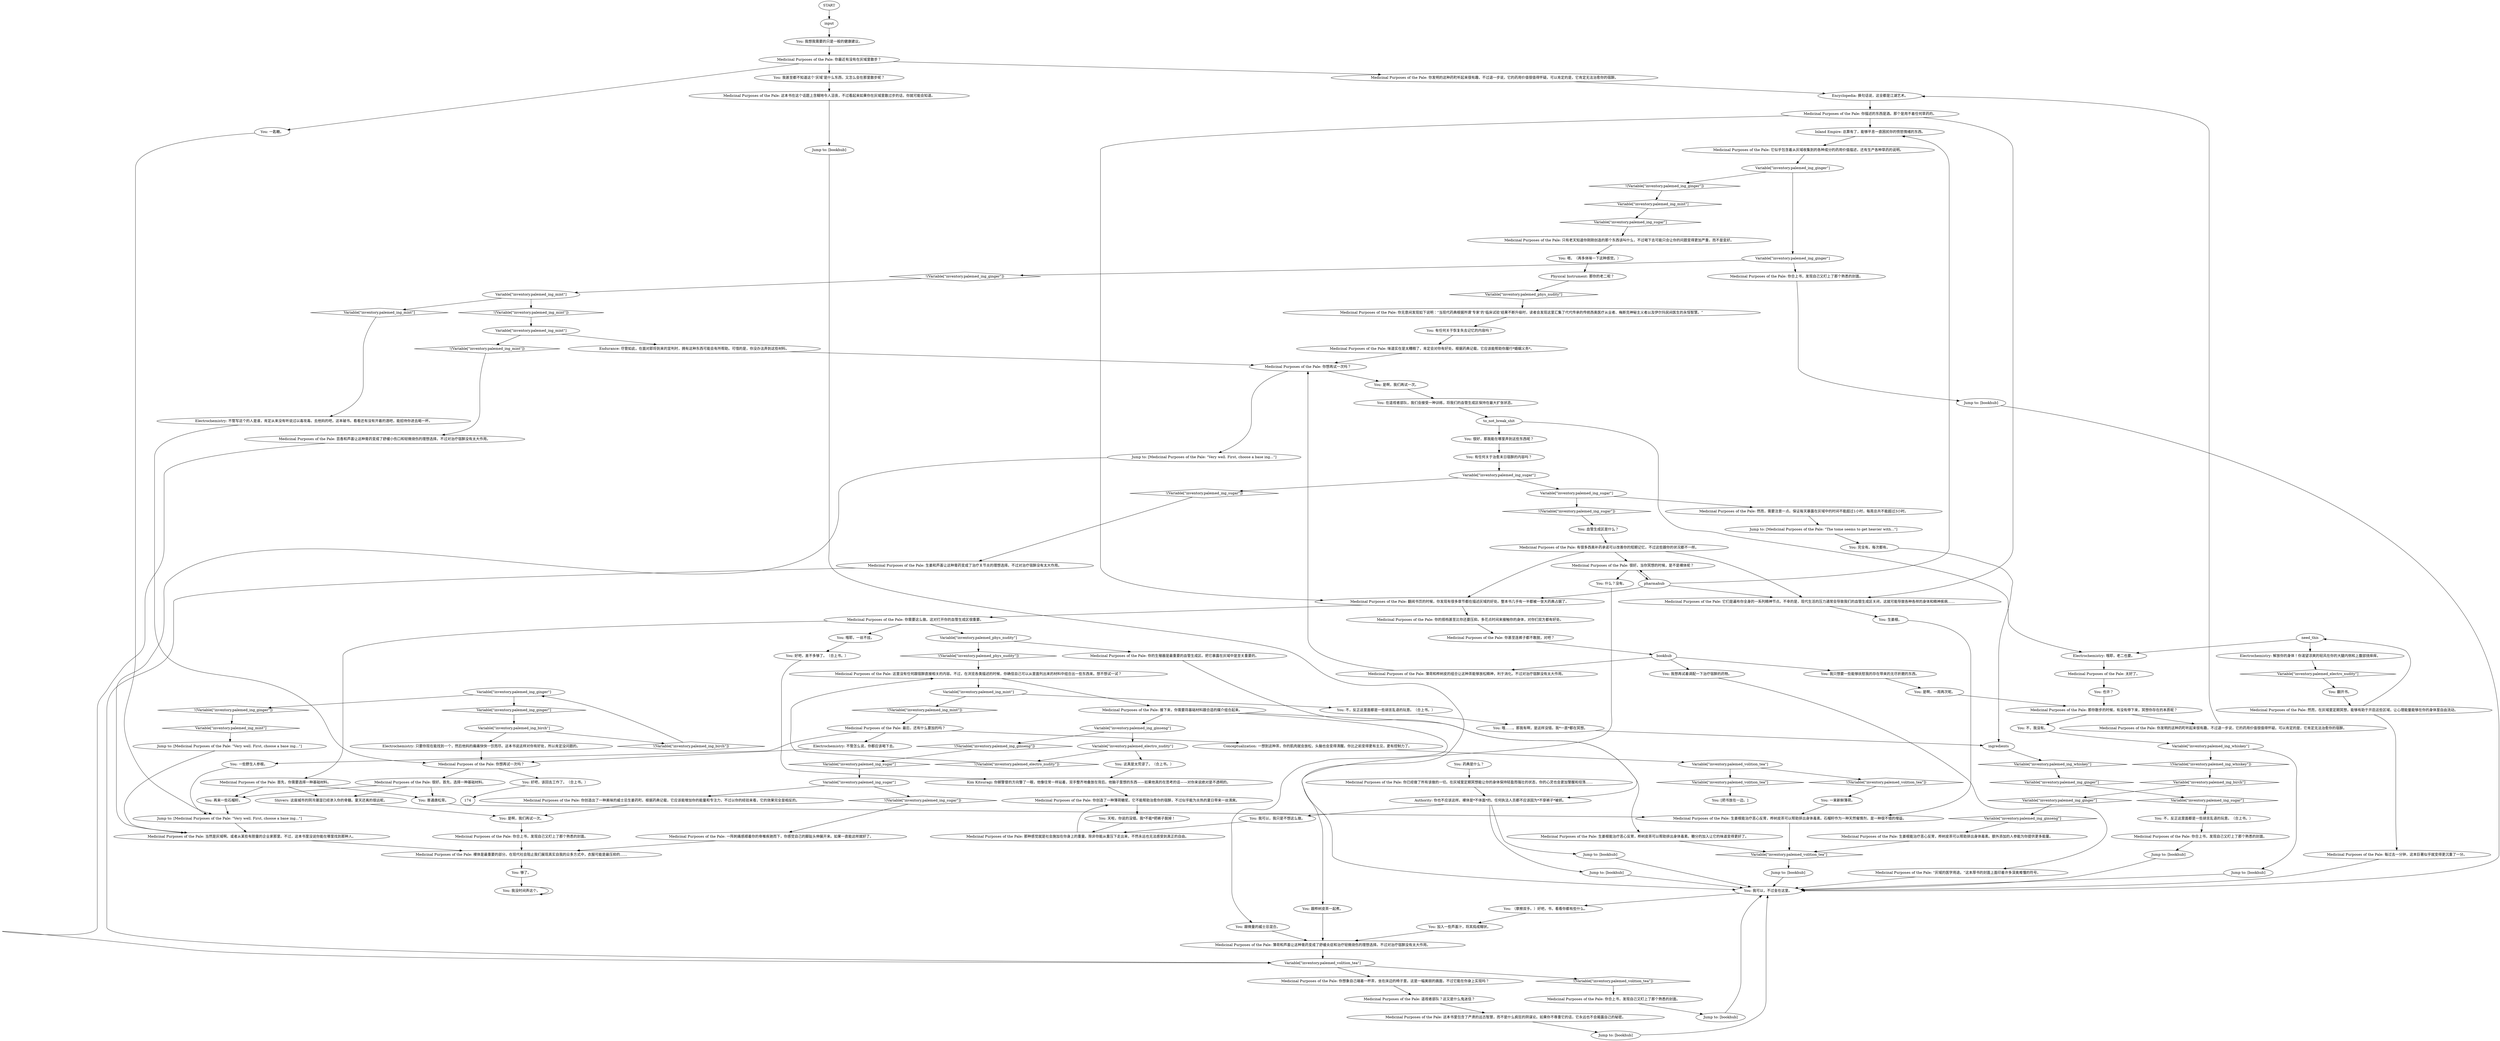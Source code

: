 # INVENTORY / PALE MEDICINE
# Medicinal Purposes of the Pale.
# ==================================================
digraph G {
	  0 [label="START"];
	  1 [label="input"];
	  2 [label="Jump to: [bookhub]"];
	  3 [label="Medicinal Purposes of the Pale: 它似乎包含着从灰域收集到的各种成分的药用价值描述，还有生产各种草药的说明。"];
	  4 [label="You: 我甚至都不知道这个‘灰域’是什么东西，又怎么会在那里散步呢？"];
	  5 [label="Medicinal Purposes of the Pale: 那你散步的时候，有没有停下来，冥想你存在的本质呢？"];
	  6 [label="Jump to: [bookhub]"];
	  7 [label="Medicinal Purposes of the Pale: 芸香和芦荟让这种膏药变成了舒缓小伤口和轻微烧伤的理想选择。不过对治疗宿醉没有太大作用。"];
	  8 [label="Variable[\"inventory.palemed_ing_mint\"]"];
	  9 [label="Variable[\"inventory.palemed_ing_mint\"]", shape=diamond];
	  10 [label="!(Variable[\"inventory.palemed_ing_mint\"])", shape=diamond];
	  11 [label="Variable[\"inventory.palemed_ing_ginger\"]"];
	  12 [label="Variable[\"inventory.palemed_ing_ginger\"]", shape=diamond];
	  13 [label="!(Variable[\"inventory.palemed_ing_ginger\"])", shape=diamond];
	  14 [label="Medicinal Purposes of the Pale: 你想再试一次吗？"];
	  15 [label="You: 很好，那我能在哪里弄到这些东西呢？"];
	  16 [label="Medicinal Purposes of the Pale: 这本书里包含了严肃的远古智慧，而不是什么疯狂的阴谋论。如果你不尊重它的话，它永远也不会揭露自己的秘密。"];
	  17 [label="Medicinal Purposes of the Pale: 你合上书，发现自己又盯上了那个熟悉的封面。"];
	  18 [label="You: 什么？没有。"];
	  19 [label="Variable[\"inventory.palemed_volition_tea\"]"];
	  20 [label="Variable[\"inventory.palemed_volition_tea\"]", shape=diamond];
	  21 [label="!(Variable[\"inventory.palemed_volition_tea\"])", shape=diamond];
	  22 [label="Medicinal Purposes of the Pale: 你最近有没有在灰域里散步？"];
	  23 [label="Medicinal Purposes of the Pale: 这本书在这个话题上含糊地令人沮丧，不过看起来如果你在灰域里散过步的话，你就可能会知道。"];
	  24 [label="You: 不，我没有。"];
	  25 [label="You: 我可以，我只是不想这么做。"];
	  26 [label="Medicinal Purposes of the Pale: 那种感觉就是社会施加在你身上的重量。除非你能从重压下走出来，不然永远也无法感受到真正的自由。"];
	  27 [label="Jump to: [bookhub]"];
	  28 [label="You: 跟微量的威士忌混合。"];
	  29 [label="Medicinal Purposes of the Pale: 生姜根能治疗恶心反胃，桦树皮茶可以帮助排出身体毒素。额外添加的人参能为你提供更多能量。"];
	  30 [label="Medicinal Purposes of the Pale: 你想再试一次吗？"];
	  31 [label="You: 是啊，我们再试一次。"];
	  32 [label="Jump to: [bookhub]"];
	  33 [label="Jump to: [bookhub]"];
	  34 [label="You: 我想再试着调配一下治疗宿醉的药物。"];
	  35 [label="You: 药典是什么？"];
	  36 [label="Medicinal Purposes of the Pale: 你的搭档甚至比你还要压抑。多花点时间来接触你的身体，对你们双方都有好处。"];
	  37 [label="You: （摩擦双手。）好吧，书，看看你都有些什么。"];
	  38 [label="Variable[\"inventory.palemed_ing_mint\"]"];
	  39 [label="Variable[\"inventory.palemed_ing_mint\"]", shape=diamond];
	  40 [label="!(Variable[\"inventory.palemed_ing_mint\"])", shape=diamond];
	  41 [label="You: 不，反正这里面都是一些胡言乱语的玩意。（合上书。）"];
	  42 [label="You: 好吧，该回去工作了。（合上书。）"];
	  43 [label="Electrochemistry: 哦耶，老二也要。"];
	  44 [label="Medicinal Purposes of the Pale: 你无意间发现如下说明：“当现代药典根据所谓‘专家’的‘临床试验’结果不断升级时，读者会发现这里汇集了代代传承的传统西奥医疗从业者、梅斯克神秘主义者以及伊尔玛民间医生的永恒智慧。”"];
	  45 [label="Medicinal Purposes of the Pale: 你已经做了所有该做的一切。在灰域里定期冥想能让你的身体保持轻盈而强壮的状态，你的心灵也会更加警醒和坦荡……"];
	  46 [label="Medicinal Purposes of the Pale: 这里没有任何跟宿醉直接相关的内容。不过，在浏览各类描述的时候，你确信自己可以从里面列出来的材料中组合出一些东西来。想不想试一试？"];
	  47 [label="Variable[\"inventory.palemed_ing_sugar\"]"];
	  48 [label="Variable[\"inventory.palemed_ing_sugar\"]", shape=diamond];
	  49 [label="!(Variable[\"inventory.palemed_ing_sugar\"])", shape=diamond];
	  50 [label="Variable[\"inventory.palemed_ing_sugar\"]"];
	  51 [label="Variable[\"inventory.palemed_ing_sugar\"]", shape=diamond];
	  52 [label="!(Variable[\"inventory.palemed_ing_sugar\"])", shape=diamond];
	  53 [label="Medicinal Purposes of the Pale: 然而，需要注意一点。保证每天暴露在灰域中的时间不能超过1小时，每周总共不能超过3小时。"];
	  54 [label="Authority: 你也不应该这样。裸体是*不体面*的。任何执法人员都不应该因为*不穿裤子*被抓。"];
	  55 [label="bookhub"];
	  56 [label="You: 我可以，不过金在这里。"];
	  57 [label="Jump to: [bookhub]"];
	  58 [label="Jump to: [Medicinal Purposes of the Pale: \"The tome seems to get heavier with...\"]"];
	  59 [label="You: 我没时间弄这个。"];
	  60 [label="Medicinal Purposes of the Pale: 接下来，你需要将基础材料跟合适的媒介组合起来。"];
	  61 [label="Medicinal Purposes of the Pale: 生姜根能治疗恶心反胃，桦树皮茶可以帮助排出身体毒素。石榴籽作为一种天然催情剂，是一种很不错的增益。"];
	  62 [label="Medicinal Purposes of the Pale: 生姜和芦荟让这种膏药变成了治疗关节炎的理想选择。不过对治疗宿醉没有太大作用。"];
	  63 [label="Variable[\"inventory.palemed_ing_birch\"]"];
	  64 [label="Variable[\"inventory.palemed_ing_birch\"]", shape=diamond];
	  65 [label="!(Variable[\"inventory.palemed_ing_birch\"])", shape=diamond];
	  66 [label="Electrochemistry: 只要你现在能找到一个，然后他妈的痛痛快快一饮而尽。这本书说这样对你有好处，所以肯定没问题的。"];
	  67 [label="You: 是啊，我们再试一次。"];
	  68 [label="Medicinal Purposes of the Pale: 很好。首先，选择一种基础材料。"];
	  69 [label="Medicinal Purposes of the Pale: 当然是灰域啊。或者从某些有胆量的企业家那里。不过，这本书里没说你能在哪里找到那种人。"];
	  70 [label="You: 有任何关于治愈末日宿醉的内容吗？"];
	  71 [label="Medicinal Purposes of the Pale: 它们是遍布你全身的一系列精神节点。不幸的是，现代生活的压力通常会导致我们的血管生成区关闭，这就可能导致各种各样的身体和精神疾病……"];
	  72 [label="Medicinal Purposes of the Pale: 有很多西奥补药承诺可以改善你的短期记忆，不过这些跟你的状况都不一样。"];
	  73 [label="Medicinal Purposes of the Pale: 味道实在是太糟糕了，肯定会对你有好处。根据药典记载，它应该能帮助你履行*婚姻义务*。"];
	  74 [label="Variable[\"inventory.palemed_ing_mint\"]"];
	  75 [label="Variable[\"inventory.palemed_ing_mint\"]", shape=diamond];
	  76 [label="!(Variable[\"inventory.palemed_ing_mint\"])", shape=diamond];
	  77 [label="Endurance: 尽管如此，在面对即将到来的宣判时，拥有这种东西可能会有所帮助。可惜的是，你没办法弄到这些材料。"];
	  78 [label="Variable[\"inventory.palemed_volition_tea\"]"];
	  79 [label="Variable[\"inventory.palemed_volition_tea\"]", shape=diamond];
	  80 [label="!(Variable[\"inventory.palemed_volition_tea\"])", shape=diamond];
	  81 [label="Medicinal Purposes of the Pale: 你想象自己端着一杯茶，坐在床边的椅子里。这是一幅美丽的画面，不过它能在你身上实现吗？"];
	  82 [label="Jump to: [bookhub]"];
	  83 [label="Medicinal Purposes of the Pale: 遥视者部队？这又是什么鬼迷信？"];
	  84 [label="to_not_break_shit"];
	  85 [label="You: 一束新鲜薄荷。"];
	  86 [label="You: 再来一些石榴籽。"];
	  87 [label="Electrochemistry: 不管怎么说，你都应该喝下去。"];
	  88 [label="You: 嗯。（再多体味一下这种感觉。）"];
	  89 [label="Electrochemistry: 解放你的身体！你渴望凉爽的轻风在你的大腿内侧和上腹部挠痒痒。"];
	  90 [label="You: 也许？"];
	  91 [label="You: 一匙糖。"];
	  92 [label="You: 一些野生人参根。"];
	  93 [label="Conceptualization: 一想到这种茶，你的肌肉就会放松，头脑也会变得清醒。你比之前变得更有主见，更有控制力了。"];
	  94 [label="Medicinal Purposes of the Pale: 你合上书，发现自己又盯上了那个熟悉的封面。"];
	  95 [label="You: 哦……。那我有啊，是这样没错。我*一直*都在冥想。"];
	  96 [label="need_this"];
	  97 [label="You: [把书放在一边。]"];
	  98 [label="Medicinal Purposes of the Pale: 薄荷和桦树皮的组合让这种茶能够放松精神，利于消化。不过对治疗宿醉没有太大作用。"];
	  99 [label="Electrochemistry: 不管写这个的人是谁，肯定从来没有听说过以毒攻毒。去他妈的吧，这本破书。看看还有没有开着的酒吧，能招待你进去喝一杯。"];
	  100 [label="Encyclopedia: 换句话说，这全都是江湖艺术。"];
	  101 [label="You: 有任何关于恢复失去记忆的内容吗？"];
	  102 [label="Inland Empire: 总算有了，能够平息一直困扰你的愤怒情绪的东西。"];
	  103 [label="Medicinal Purposes of the Pale: 你描述的东西是酒。那个是用不着任何草药的。"];
	  104 [label="You: 是啊，一周两次呢。"];
	  105 [label="Medicinal Purposes of the Pale: 你发明的这种药町听起来很有趣，不过退一步说，它的药用价值很值得怀疑。可以肯定的是，它肯定无法治愈你的宿醉。"];
	  106 [label="You: 血管生成区是什么？"];
	  107 [label="You: 哦耶，一丝不挂。"];
	  108 [label="pharmahub"];
	  109 [label="Variable[\"inventory.palemed_ing_ginger\"]"];
	  110 [label="Variable[\"inventory.palemed_ing_ginger\"]", shape=diamond];
	  111 [label="!(Variable[\"inventory.palemed_ing_ginger\"])", shape=diamond];
	  112 [label="Variable[\"inventory.palemed_ing_ginger\"]"];
	  113 [label="Variable[\"inventory.palemed_ing_ginger\"]", shape=diamond];
	  114 [label="!(Variable[\"inventory.palemed_ing_ginger\"])", shape=diamond];
	  115 [label="Medicinal Purposes of the Pale: 你合上书，发现自己又盯上了那个熟悉的封面。"];
	  116 [label="Kim Kitsuragi: 你朝警督的方向瞥了一眼，他像往常一样站着，双手整齐地叠放在背后。他脑子里想的东西——如果他真的在思考的话——对你来说绝对是不透明的。"];
	  117 [label="Medicinal Purposes of the Pale: 你甚至连裤子都不敢脱，对吧？"];
	  118 [label="You: 够了。"];
	  119 [label="Medicinal Purposes of the Pale: 翻阅书页的时候，你发现有很多章节都在描述灰域的好处。整本书几乎有一半都被一张大药典占据了。"];
	  120 [label="Medicinal Purposes of the Pale: 然而，在灰域里定期冥想，能够有助于开启这些区域，让心理能量能够在你的身体里自由流动。"];
	  121 [label="You: 生姜根。"];
	  122 [label="You: 普通唐松草。"];
	  123 [label="Shivers: 这座城市的阴冷潮湿已经渗入你的骨髓。夏天还离的很远呢。"];
	  124 [label="You: 天啦，你说的没错。我*不能*把裤子脱掉！"];
	  125 [label="Jump to: [bookhub]"];
	  126 [label="Medicinal Purposes of the Pale: 你创造了一种薄荷糖浆。它不能帮助治愈你的宿醉，不过似乎能为炎热的夏日带来一丝清爽。"];
	  127 [label="Medicinal Purposes of the Pale: 只有老天知道你刚刚创造的那个东西该叫什么，不过喝下去可能只会让你的问题变得更加严重，而不是变好。"];
	  128 [label="Medicinal Purposes of the Pale: 最后，还有什么要加的吗？"];
	  129 [label="Medicinal Purposes of the Pale: 薄荷和芦荟让这种膏药变成了舒缓炎症和治疗轻微烧伤的理想选择。不过对治疗宿醉没有太大作用。"];
	  130 [label="Jump to: [Medicinal Purposes of the Pale: \"Very well. First, choose a base ing...\"]"];
	  131 [label="You: 在遥视者部队，我们会接受一种训练，将我们的血管生成区保持在最大扩张状态。"];
	  132 [label="Variable[\"inventory.palemed_phys_nudity\"]"];
	  133 [label="Variable[\"inventory.palemed_phys_nudity\"]", shape=diamond];
	  134 [label="!(Variable[\"inventory.palemed_phys_nudity\"])", shape=diamond];
	  135 [label="Medicinal Purposes of the Pale: 你的生殖器是最重要的血管生成区。把它暴露在灰域中是至关重要的。"];
	  136 [label="Medicinal Purposes of the Pale: 太好了。"];
	  137 [label="You: 好吧，差不多够了。（合上书。）"];
	  138 [label="Medicinal Purposes of the Pale: 首先，你需要选择一种基础材料。"];
	  139 [label="You: 加入一些芦荟汁，将其捣成糊状。"];
	  140 [label="Medicinal Purposes of the Pale: 生姜根能治疗恶心反胃，桦树皮茶可以帮助排出身体毒素。糖分的加入让它的味道变得更好了。"];
	  141 [label="Variable[\"inventory.palemed_ing_sugar\"]"];
	  142 [label="Variable[\"inventory.palemed_ing_sugar\"]", shape=diamond];
	  143 [label="!(Variable[\"inventory.palemed_ing_sugar\"])", shape=diamond];
	  144 [label="Medicinal Purposes of the Pale: 你创造出了一种美味的威士忌生姜药町。根据药典记载，它应该能增加你的能量和专注力，不过以你的经验来看，它的效果完全是相反的。"];
	  145 [label="You: 不，反正这里面都是一些胡言乱语的玩意。（合上书。）"];
	  146 [label="Jump to: [Medicinal Purposes of the Pale: \"Very well. First, choose a base ing...\"]"];
	  147 [label="Medicinal Purposes of the Pale: “灰域的医学用途。”这本厚书的封面上面印着许多深奥难懂的符号。"];
	  148 [label="You: 我想我需要的只是一般的健康建议。"];
	  149 [label="Medicinal Purposes of the Pale: 你需要这么做。这对打开你的血管生成区很重要。"];
	  150 [label="Variable[\"inventory.palemed_ing_whiskey\"]"];
	  151 [label="Variable[\"inventory.palemed_ing_whiskey\"]", shape=diamond];
	  152 [label="!(Variable[\"inventory.palemed_ing_whiskey\"])", shape=diamond];
	  153 [label="Jump to: [bookhub]"];
	  154 [label="Medicinal Purposes of the Pale: 裸体是最重要的部分。在现代社会阻止我们展现真实自我的众多方式中，衣服可能是最压抑的……"];
	  155 [label="You: 跟桦树皮茶一起煮。"];
	  156 [label="Variable[\"inventory.palemed_ing_ginseng\"]"];
	  157 [label="Variable[\"inventory.palemed_ing_ginseng\"]", shape=diamond];
	  158 [label="!(Variable[\"inventory.palemed_ing_ginseng\"])", shape=diamond];
	  159 [label="Variable[\"inventory.palemed_electro_nudity\"]"];
	  160 [label="Variable[\"inventory.palemed_electro_nudity\"]", shape=diamond];
	  161 [label="!(Variable[\"inventory.palemed_electro_nudity\"])", shape=diamond];
	  162 [label="You: 这真是太荒谬了。（合上书。）"];
	  163 [label="Medicinal Purposes of the Pale: 每过去一分钟，这本巨著似乎就变得更沉重了一分。"];
	  164 [label="You: 完全有。每次都有。"];
	  165 [label="Medicinal Purposes of the Pale: 你发明的这种药町听起来很有趣，不过退一步说，它的药用价值很值得怀疑。可以肯定的是，它肯定无法治愈你的宿醉。"];
	  166 [label="Medicinal Purposes of the Pale: 一阵刺痛感顺着你的脊椎疾驰而下，你感觉自己的脚趾头伸展开来。如果一直能这样就好了。"];
	  167 [label="Physical Instrument: 那你的老二呢？"];
	  168 [label="You: 翻开书。"];
	  169 [label="You: 我只想要一些能够抚慰我的存在带来的无尽折磨的东西。"];
	  170 [label="Medicinal Purposes of the Pale: 很好。当你冥想的时候，是不是裸体呢？"];
	  171 [label="ingredients"];
	  172 [label="Jump to: [Medicinal Purposes of the Pale: \"Very well. First, choose a base ing...\"]"];
	  173 [label="Medicinal Purposes of the Pale: 你合上书，发现自己又盯上了那个熟悉的封面。"];
	  0 -> 1
	  1 -> 148
	  2 -> 56
	  3 -> 109
	  4 -> 23
	  5 -> 24
	  5 -> 165
	  6 -> 56
	  7 -> 78
	  8 -> 9
	  8 -> 10
	  9 -> 99
	  10 -> 74
	  11 -> 12
	  11 -> 13
	  12 -> 63
	  13 -> 75
	  14 -> 146
	  14 -> 31
	  15 -> 70
	  16 -> 27
	  17 -> 32
	  18 -> 155
	  19 -> 20
	  19 -> 21
	  20 -> 97
	  21 -> 85
	  22 -> 105
	  22 -> 91
	  22 -> 4
	  23 -> 33
	  24 -> 150
	  25 -> 26
	  26 -> 126
	  27 -> 56
	  28 -> 129
	  29 -> 79
	  30 -> 42
	  30 -> 68
	  31 -> 131
	  32 -> 56
	  33 -> 56
	  34 -> 147
	  35 -> 45
	  36 -> 117
	  37 -> 139
	  38 -> 40
	  38 -> 41
	  39 -> 142
	  40 -> 128
	  41 -> 95
	  42 -> 174
	  43 -> 136
	  44 -> 101
	  45 -> 54
	  46 -> 60
	  46 -> 38
	  47 -> 49
	  47 -> 50
	  48 -> 141
	  49 -> 62
	  50 -> 52
	  50 -> 53
	  51 -> 145
	  52 -> 106
	  53 -> 58
	  54 -> 25
	  54 -> 125
	  54 -> 57
	  55 -> 169
	  55 -> 34
	  55 -> 98
	  56 -> 37
	  57 -> 56
	  58 -> 164
	  59 -> 59
	  60 -> 156
	  60 -> 28
	  60 -> 140
	  61 -> 79
	  62 -> 78
	  63 -> 65
	  63 -> 66
	  64 -> 113
	  65 -> 11
	  66 -> 30
	  67 -> 173
	  68 -> 122
	  68 -> 123
	  68 -> 86
	  69 -> 154
	  70 -> 47
	  71 -> 121
	  72 -> 170
	  72 -> 119
	  72 -> 71
	  73 -> 14
	  74 -> 76
	  74 -> 77
	  75 -> 130
	  76 -> 7
	  77 -> 14
	  78 -> 80
	  78 -> 81
	  79 -> 82
	  80 -> 94
	  81 -> 83
	  82 -> 56
	  83 -> 16
	  84 -> 43
	  84 -> 15
	  85 -> 61
	  86 -> 172
	  87 -> 30
	  88 -> 167
	  89 -> 160
	  90 -> 5
	  91 -> 172
	  92 -> 172
	  93 -> 19
	  94 -> 2
	  95 -> 171
	  96 -> 89
	  96 -> 43
	  98 -> 14
	  99 -> 30
	  100 -> 103
	  101 -> 73
	  102 -> 3
	  103 -> 119
	  103 -> 102
	  103 -> 71
	  104 -> 5
	  105 -> 100
	  106 -> 72
	  107 -> 137
	  108 -> 170
	  108 -> 119
	  108 -> 102
	  108 -> 71
	  109 -> 112
	  109 -> 111
	  110 -> 51
	  111 -> 39
	  112 -> 114
	  112 -> 115
	  113 -> 157
	  114 -> 8
	  115 -> 6
	  116 -> 126
	  117 -> 55
	  118 -> 59
	  119 -> 36
	  119 -> 149
	  120 -> 96
	  120 -> 163
	  121 -> 61
	  122 -> 61
	  123 -> 67
	  124 -> 26
	  125 -> 56
	  126 -> 124
	  127 -> 88
	  128 -> 92
	  128 -> 93
	  128 -> 87
	  129 -> 78
	  130 -> 69
	  131 -> 84
	  132 -> 134
	  132 -> 135
	  133 -> 44
	  134 -> 46
	  135 -> 54
	  136 -> 90
	  137 -> 116
	  138 -> 122
	  138 -> 123
	  138 -> 86
	  139 -> 129
	  140 -> 79
	  141 -> 144
	  141 -> 143
	  142 -> 127
	  143 -> 166
	  144 -> 67
	  145 -> 17
	  146 -> 69
	  147 -> 56
	  148 -> 22
	  149 -> 138
	  149 -> 107
	  149 -> 132
	  150 -> 152
	  150 -> 153
	  151 -> 110
	  152 -> 64
	  153 -> 56
	  154 -> 118
	  155 -> 129
	  156 -> 158
	  156 -> 159
	  157 -> 29
	  158 -> 48
	  159 -> 161
	  159 -> 162
	  160 -> 168
	  161 -> 46
	  162 -> 116
	  163 -> 56
	  164 -> 171
	  165 -> 100
	  166 -> 154
	  167 -> 133
	  168 -> 120
	  169 -> 104
	  170 -> 18
	  170 -> 108
	  171 -> 151
	  172 -> 69
	  173 -> 154
}


